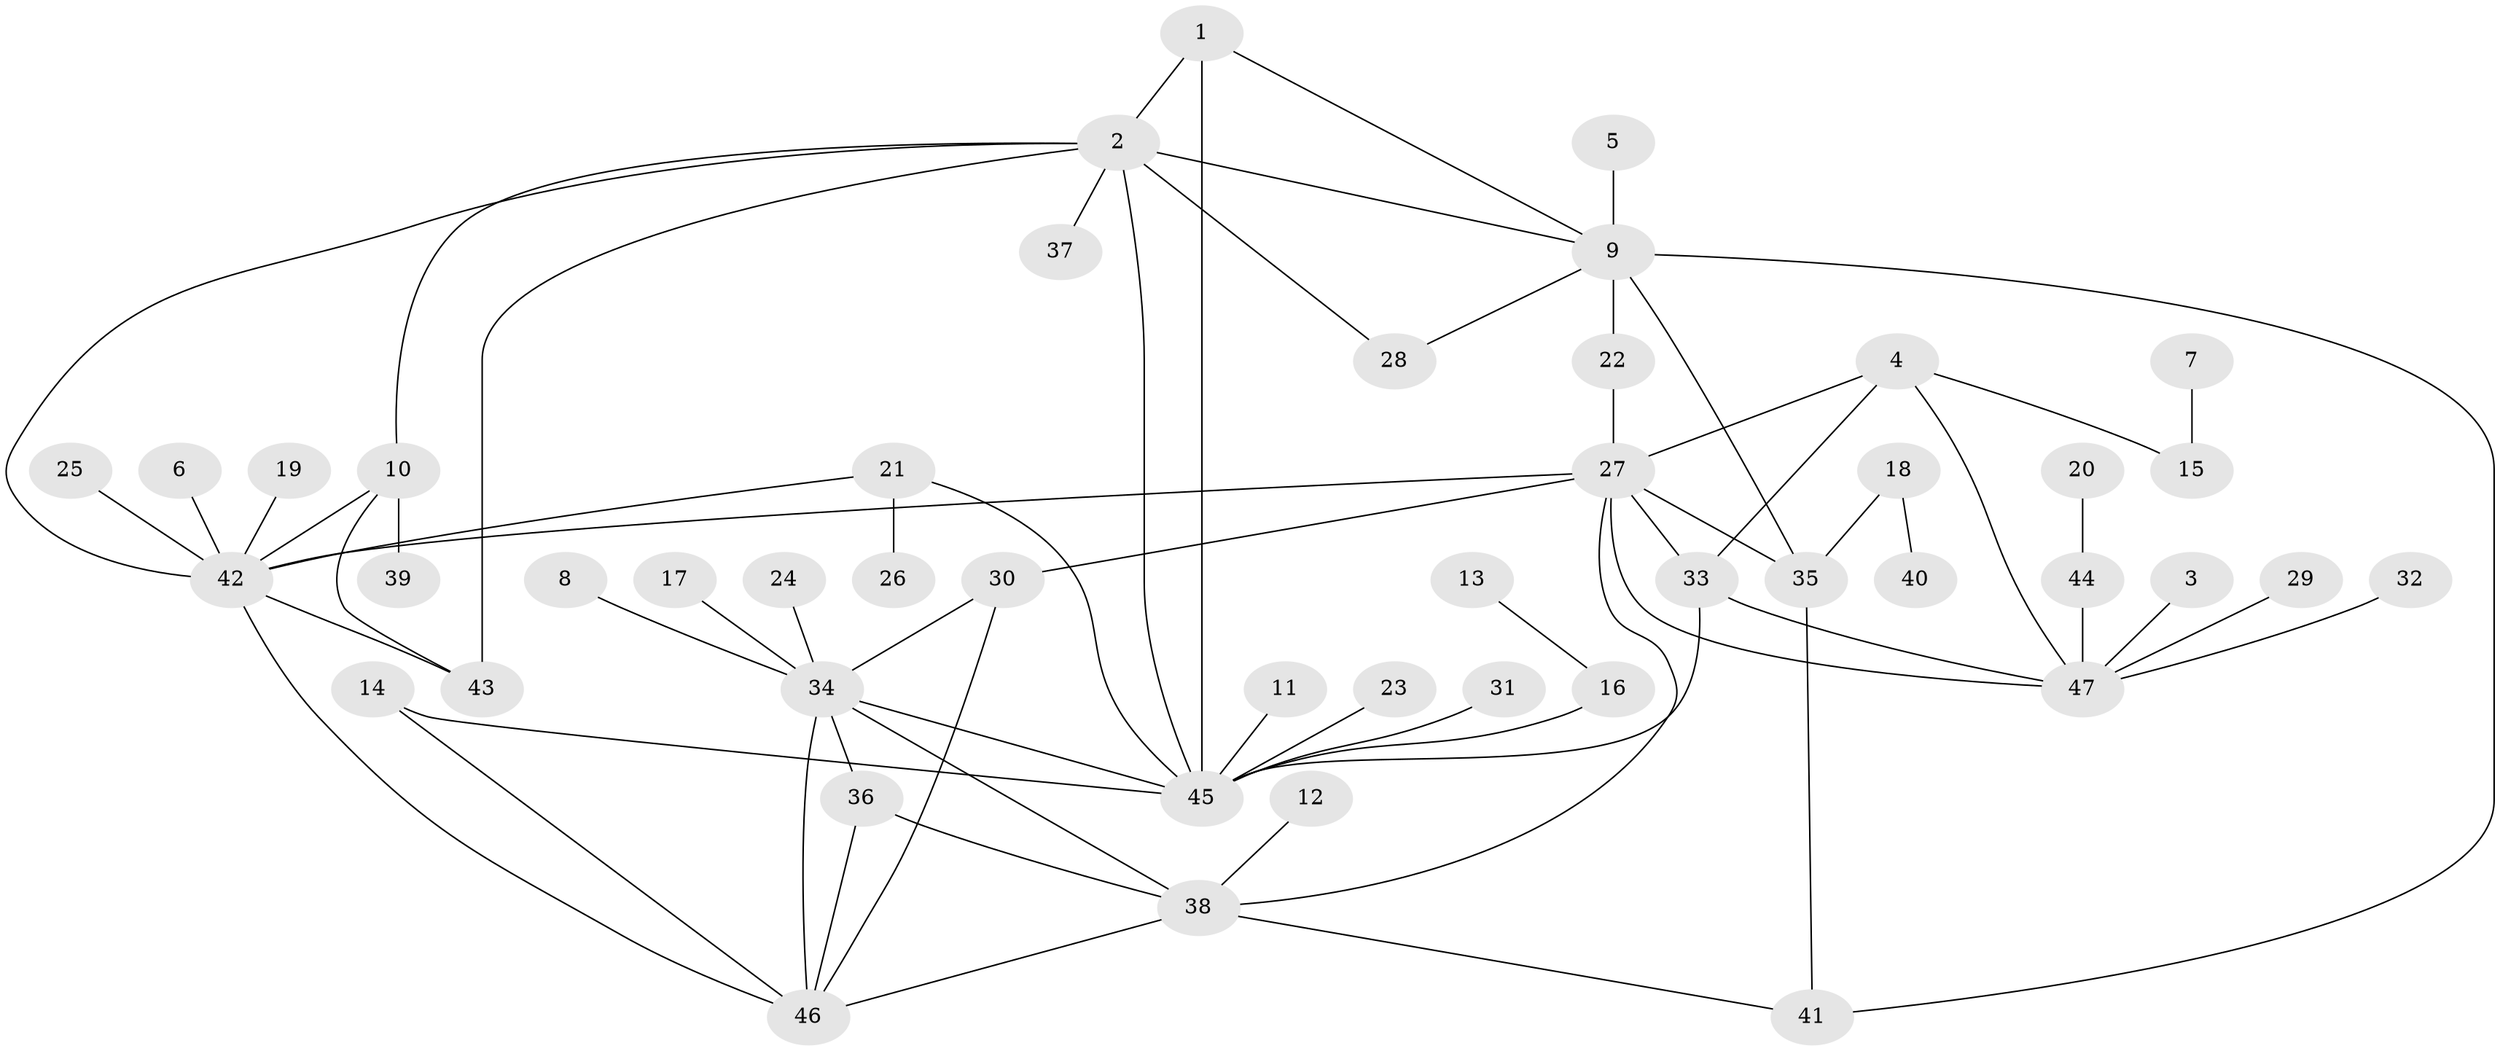 // original degree distribution, {7: 0.03225806451612903, 5: 0.043010752688172046, 3: 0.08602150537634409, 10: 0.010752688172043012, 13: 0.010752688172043012, 4: 0.021505376344086023, 9: 0.021505376344086023, 6: 0.043010752688172046, 8: 0.010752688172043012, 11: 0.010752688172043012, 1: 0.5483870967741935, 2: 0.16129032258064516}
// Generated by graph-tools (version 1.1) at 2025/02/03/09/25 03:02:39]
// undirected, 47 vertices, 69 edges
graph export_dot {
graph [start="1"]
  node [color=gray90,style=filled];
  1;
  2;
  3;
  4;
  5;
  6;
  7;
  8;
  9;
  10;
  11;
  12;
  13;
  14;
  15;
  16;
  17;
  18;
  19;
  20;
  21;
  22;
  23;
  24;
  25;
  26;
  27;
  28;
  29;
  30;
  31;
  32;
  33;
  34;
  35;
  36;
  37;
  38;
  39;
  40;
  41;
  42;
  43;
  44;
  45;
  46;
  47;
  1 -- 2 [weight=2.0];
  1 -- 9 [weight=1.0];
  1 -- 45 [weight=2.0];
  2 -- 9 [weight=1.0];
  2 -- 10 [weight=1.0];
  2 -- 28 [weight=1.0];
  2 -- 37 [weight=1.0];
  2 -- 42 [weight=1.0];
  2 -- 43 [weight=1.0];
  2 -- 45 [weight=1.0];
  3 -- 47 [weight=1.0];
  4 -- 15 [weight=1.0];
  4 -- 27 [weight=1.0];
  4 -- 33 [weight=1.0];
  4 -- 47 [weight=1.0];
  5 -- 9 [weight=1.0];
  6 -- 42 [weight=1.0];
  7 -- 15 [weight=1.0];
  8 -- 34 [weight=1.0];
  9 -- 22 [weight=1.0];
  9 -- 28 [weight=1.0];
  9 -- 35 [weight=1.0];
  9 -- 41 [weight=2.0];
  10 -- 39 [weight=1.0];
  10 -- 42 [weight=1.0];
  10 -- 43 [weight=1.0];
  11 -- 45 [weight=1.0];
  12 -- 38 [weight=1.0];
  13 -- 16 [weight=1.0];
  14 -- 45 [weight=1.0];
  14 -- 46 [weight=1.0];
  16 -- 45 [weight=1.0];
  17 -- 34 [weight=1.0];
  18 -- 35 [weight=1.0];
  18 -- 40 [weight=1.0];
  19 -- 42 [weight=1.0];
  20 -- 44 [weight=1.0];
  21 -- 26 [weight=1.0];
  21 -- 42 [weight=1.0];
  21 -- 45 [weight=1.0];
  22 -- 27 [weight=1.0];
  23 -- 45 [weight=1.0];
  24 -- 34 [weight=1.0];
  25 -- 42 [weight=1.0];
  27 -- 30 [weight=1.0];
  27 -- 33 [weight=1.0];
  27 -- 35 [weight=1.0];
  27 -- 38 [weight=1.0];
  27 -- 42 [weight=1.0];
  27 -- 47 [weight=1.0];
  29 -- 47 [weight=1.0];
  30 -- 34 [weight=1.0];
  30 -- 46 [weight=1.0];
  31 -- 45 [weight=1.0];
  32 -- 47 [weight=1.0];
  33 -- 45 [weight=1.0];
  33 -- 47 [weight=1.0];
  34 -- 36 [weight=1.0];
  34 -- 38 [weight=1.0];
  34 -- 45 [weight=1.0];
  34 -- 46 [weight=1.0];
  35 -- 41 [weight=2.0];
  36 -- 38 [weight=1.0];
  36 -- 46 [weight=1.0];
  38 -- 41 [weight=1.0];
  38 -- 46 [weight=1.0];
  42 -- 43 [weight=1.0];
  42 -- 46 [weight=1.0];
  44 -- 47 [weight=1.0];
}
